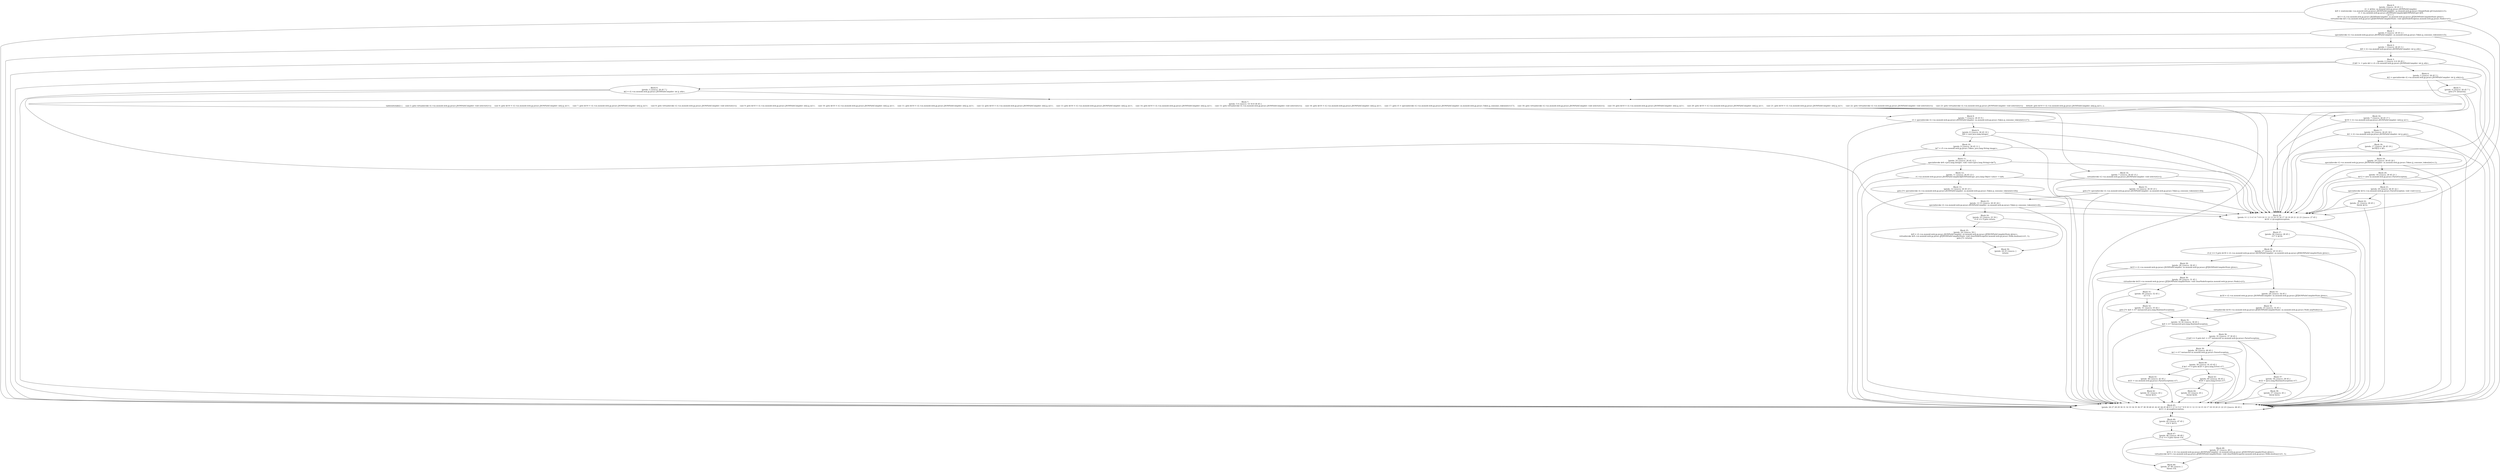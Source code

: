 digraph "unitGraph" {
    "Block 0:
[preds: ] [succs: 26 45 1 ]
r2 := @this: us.monoid.web.jp.javacc.JSONPathCompiler;
$r0 = staticinvoke <us.monoid.web.jp.javacc.JSONPathCompiler: us.monoid.web.jp.javacc.SimpleNode jjtCreate(int)>(1);
r1 = (us.monoid.web.jp.javacc.JSONPathCompiler$JSONPathExpr) $r0;
z2 = 1;
$r3 = r2.<us.monoid.web.jp.javacc.JSONPathCompiler: us.monoid.web.jp.javacc.JJTJSONPathCompilerState jjtree>;
virtualinvoke $r3.<us.monoid.web.jp.javacc.JJTJSONPathCompilerState: void openNodeScope(us.monoid.web.jp.javacc.Node)>(r1);
"
    "Block 1:
[preds: 0 ] [succs: 26 45 2 ]
specialinvoke r2.<us.monoid.web.jp.javacc.JSONPathCompiler: us.monoid.web.jp.javacc.Token jj_consume_token(int)>(5);
"
    "Block 2:
[preds: 1 ] [succs: 26 45 3 ]
$i0 = r2.<us.monoid.web.jp.javacc.JSONPathCompiler: int jj_ntk>;
"
    "Block 3:
[preds: 2 ] [succs: 4 6 26 45 ]
if $i0 != -1 goto $i2 = r2.<us.monoid.web.jp.javacc.JSONPathCompiler: int jj_ntk>;
"
    "Block 4:
[preds: 3 ] [succs: 26 45 5 ]
$i2 = specialinvoke r2.<us.monoid.web.jp.javacc.JSONPathCompiler: int jj_ntk()>();
"
    "Block 5:
[preds: 4 ] [succs: 26 45 7 ]
goto [?= (branch)];
"
    "Block 6:
[preds: 3 ] [succs: 26 45 7 ]
$i2 = r2.<us.monoid.web.jp.javacc.JSONPathCompiler: int jj_ntk>;
"
    "Block 7:
[preds: 5 6 ] [succs: 14 16 8 26 45 ]
tableswitch($i2) {     case 5: goto virtualinvoke r2.<us.monoid.web.jp.javacc.JSONPathCompiler: void selector()>();     case 6: goto $r10 = r2.<us.monoid.web.jp.javacc.JSONPathCompiler: int[] jj_la1>;     case 7: goto $r10 = r2.<us.monoid.web.jp.javacc.JSONPathCompiler: int[] jj_la1>;     case 8: goto virtualinvoke r2.<us.monoid.web.jp.javacc.JSONPathCompiler: void selector()>();     case 9: goto $r10 = r2.<us.monoid.web.jp.javacc.JSONPathCompiler: int[] jj_la1>;     case 10: goto $r10 = r2.<us.monoid.web.jp.javacc.JSONPathCompiler: int[] jj_la1>;     case 11: goto $r10 = r2.<us.monoid.web.jp.javacc.JSONPathCompiler: int[] jj_la1>;     case 12: goto $r10 = r2.<us.monoid.web.jp.javacc.JSONPathCompiler: int[] jj_la1>;     case 13: goto $r10 = r2.<us.monoid.web.jp.javacc.JSONPathCompiler: int[] jj_la1>;     case 14: goto $r10 = r2.<us.monoid.web.jp.javacc.JSONPathCompiler: int[] jj_la1>;     case 15: goto virtualinvoke r2.<us.monoid.web.jp.javacc.JSONPathCompiler: void selector()>();     case 16: goto $r10 = r2.<us.monoid.web.jp.javacc.JSONPathCompiler: int[] jj_la1>;     case 17: goto r5 = specialinvoke r2.<us.monoid.web.jp.javacc.JSONPathCompiler: us.monoid.web.jp.javacc.Token jj_consume_token(int)>(17);     case 18: goto virtualinvoke r2.<us.monoid.web.jp.javacc.JSONPathCompiler: void selector()>();     case 19: goto $r10 = r2.<us.monoid.web.jp.javacc.JSONPathCompiler: int[] jj_la1>;     case 20: goto $r10 = r2.<us.monoid.web.jp.javacc.JSONPathCompiler: int[] jj_la1>;     case 21: goto $r10 = r2.<us.monoid.web.jp.javacc.JSONPathCompiler: int[] jj_la1>;     case 22: goto virtualinvoke r2.<us.monoid.web.jp.javacc.JSONPathCompiler: void selector()>();     case 23: goto virtualinvoke r2.<us.monoid.web.jp.javacc.JSONPathCompiler: void selector()>();     default: goto $r10 = r2.<us.monoid.web.jp.javacc.JSONPathCompiler: int[] jj_la1>; };
"
    "Block 8:
[preds: 7 ] [succs: 26 45 9 ]
r5 = specialinvoke r2.<us.monoid.web.jp.javacc.JSONPathCompiler: us.monoid.web.jp.javacc.Token jj_consume_token(int)>(17);
"
    "Block 9:
[preds: 8 ] [succs: 26 45 10 ]
$r6 = new java.lang.Integer;
"
    "Block 10:
[preds: 9 ] [succs: 26 45 11 ]
$r7 = r5.<us.monoid.web.jp.javacc.Token: java.lang.String image>;
"
    "Block 11:
[preds: 10 ] [succs: 26 45 12 ]
specialinvoke $r6.<java.lang.Integer: void <init>(java.lang.String)>($r7);
"
    "Block 12:
[preds: 11 ] [succs: 26 45 13 ]
r1.<us.monoid.web.jp.javacc.JSONPathCompiler$JSONPathExpr: java.lang.Object value> = $r6;
"
    "Block 13:
[preds: 12 ] [succs: 26 45 23 ]
goto [?= specialinvoke r2.<us.monoid.web.jp.javacc.JSONPathCompiler: us.monoid.web.jp.javacc.Token jj_consume_token(int)>(6)];
"
    "Block 14:
[preds: 7 ] [succs: 26 45 15 ]
virtualinvoke r2.<us.monoid.web.jp.javacc.JSONPathCompiler: void selector()>();
"
    "Block 15:
[preds: 14 ] [succs: 26 45 23 ]
goto [?= specialinvoke r2.<us.monoid.web.jp.javacc.JSONPathCompiler: us.monoid.web.jp.javacc.Token jj_consume_token(int)>(6)];
"
    "Block 16:
[preds: 7 ] [succs: 26 45 17 ]
$r10 = r2.<us.monoid.web.jp.javacc.JSONPathCompiler: int[] jj_la1>;
"
    "Block 17:
[preds: 16 ] [succs: 26 45 18 ]
$i1 = r2.<us.monoid.web.jp.javacc.JSONPathCompiler: int jj_gen>;
"
    "Block 18:
[preds: 17 ] [succs: 26 45 19 ]
$r10[3] = $i1;
"
    "Block 19:
[preds: 18 ] [succs: 26 45 20 ]
specialinvoke r2.<us.monoid.web.jp.javacc.JSONPathCompiler: us.monoid.web.jp.javacc.Token jj_consume_token(int)>(-1);
"
    "Block 20:
[preds: 19 ] [succs: 26 45 21 ]
$r12 = new us.monoid.web.jp.javacc.ParseException;
"
    "Block 21:
[preds: 20 ] [succs: 26 45 22 ]
specialinvoke $r12.<us.monoid.web.jp.javacc.ParseException: void <init>()>();
"
    "Block 22:
[preds: 21 ] [succs: 26 45 ]
throw $r12;
"
    "Block 23:
[preds: 13 15 ] [succs: 26 45 24 ]
specialinvoke r2.<us.monoid.web.jp.javacc.JSONPathCompiler: us.monoid.web.jp.javacc.Token jj_consume_token(int)>(6);
"
    "Block 24:
[preds: 23 ] [succs: 25 50 ]
if z2 == 0 goto return;
"
    "Block 25:
[preds: 24 ] [succs: 50 ]
$r9 = r2.<us.monoid.web.jp.javacc.JSONPathCompiler: us.monoid.web.jp.javacc.JJTJSONPathCompilerState jjtree>;
virtualinvoke $r9.<us.monoid.web.jp.javacc.JJTJSONPathCompilerState: void closeNodeScope(us.monoid.web.jp.javacc.Node,boolean)>(r1, 1);
goto [?= return];
"
    "Block 26:
[preds: 0 1 2 3 4 5 6 7 8 9 10 11 12 13 14 15 16 17 18 19 20 21 22 23 ] [succs: 27 45 ]
$r16 := @caughtexception;
"
    "Block 27:
[preds: 26 ] [succs: 28 45 ]
r17 = $r16;
"
    "Block 28:
[preds: 27 ] [succs: 29 33 45 ]
if z2 == 0 goto $r18 = r2.<us.monoid.web.jp.javacc.JSONPathCompiler: us.monoid.web.jp.javacc.JJTJSONPathCompilerState jjtree>;
"
    "Block 29:
[preds: 28 ] [succs: 30 45 ]
$r23 = r2.<us.monoid.web.jp.javacc.JSONPathCompiler: us.monoid.web.jp.javacc.JJTJSONPathCompilerState jjtree>;
"
    "Block 30:
[preds: 29 ] [succs: 31 45 ]
virtualinvoke $r23.<us.monoid.web.jp.javacc.JJTJSONPathCompilerState: void clearNodeScope(us.monoid.web.jp.javacc.Node)>(r1);
"
    "Block 31:
[preds: 30 ] [succs: 32 45 ]
z2 = 0;
"
    "Block 32:
[preds: 31 ] [succs: 35 45 ]
goto [?= $z0 = r17 instanceof java.lang.RuntimeException];
"
    "Block 33:
[preds: 28 ] [succs: 34 45 ]
$r18 = r2.<us.monoid.web.jp.javacc.JSONPathCompiler: us.monoid.web.jp.javacc.JJTJSONPathCompilerState jjtree>;
"
    "Block 34:
[preds: 33 ] [succs: 35 45 ]
virtualinvoke $r18.<us.monoid.web.jp.javacc.JJTJSONPathCompilerState: us.monoid.web.jp.javacc.Node popNode()>();
"
    "Block 35:
[preds: 32 34 ] [succs: 36 45 ]
$z0 = r17 instanceof java.lang.RuntimeException;
"
    "Block 36:
[preds: 35 ] [succs: 37 39 45 ]
if $z0 == 0 goto $z1 = r17 instanceof us.monoid.web.jp.javacc.ParseException;
"
    "Block 37:
[preds: 36 ] [succs: 38 45 ]
$r22 = (java.lang.RuntimeException) r17;
"
    "Block 38:
[preds: 37 ] [succs: 45 ]
throw $r22;
"
    "Block 39:
[preds: 36 ] [succs: 40 45 ]
$z1 = r17 instanceof us.monoid.web.jp.javacc.ParseException;
"
    "Block 40:
[preds: 39 ] [succs: 41 43 45 ]
if $z1 == 0 goto $r20 = (java.lang.Error) r17;
"
    "Block 41:
[preds: 40 ] [succs: 42 45 ]
$r21 = (us.monoid.web.jp.javacc.ParseException) r17;
"
    "Block 42:
[preds: 41 ] [succs: 45 ]
throw $r21;
"
    "Block 43:
[preds: 40 ] [succs: 44 45 ]
$r20 = (java.lang.Error) r17;
"
    "Block 44:
[preds: 43 ] [succs: 45 ]
throw $r20;
"
    "Block 45:
[preds: 26 27 28 29 30 31 32 33 34 35 36 37 38 39 40 41 42 43 44 45 46 0 1 2 3 4 5 6 7 8 9 10 11 12 13 14 15 16 17 18 19 20 21 22 23 ] [succs: 46 45 ]
$r13 := @caughtexception;
"
    "Block 46:
[preds: 45 ] [succs: 47 45 ]
r14 = $r13;
"
    "Block 47:
[preds: 46 ] [succs: 48 49 ]
if z2 == 0 goto throw r14;
"
    "Block 48:
[preds: 47 ] [succs: 49 ]
$r15 = r2.<us.monoid.web.jp.javacc.JSONPathCompiler: us.monoid.web.jp.javacc.JJTJSONPathCompilerState jjtree>;
virtualinvoke $r15.<us.monoid.web.jp.javacc.JJTJSONPathCompilerState: void closeNodeScope(us.monoid.web.jp.javacc.Node,boolean)>(r1, 1);
"
    "Block 49:
[preds: 47 48 ] [succs: ]
throw r14;
"
    "Block 50:
[preds: 24 25 ] [succs: ]
return;
"
    "Block 0:
[preds: ] [succs: 26 45 1 ]
r2 := @this: us.monoid.web.jp.javacc.JSONPathCompiler;
$r0 = staticinvoke <us.monoid.web.jp.javacc.JSONPathCompiler: us.monoid.web.jp.javacc.SimpleNode jjtCreate(int)>(1);
r1 = (us.monoid.web.jp.javacc.JSONPathCompiler$JSONPathExpr) $r0;
z2 = 1;
$r3 = r2.<us.monoid.web.jp.javacc.JSONPathCompiler: us.monoid.web.jp.javacc.JJTJSONPathCompilerState jjtree>;
virtualinvoke $r3.<us.monoid.web.jp.javacc.JJTJSONPathCompilerState: void openNodeScope(us.monoid.web.jp.javacc.Node)>(r1);
"->"Block 26:
[preds: 0 1 2 3 4 5 6 7 8 9 10 11 12 13 14 15 16 17 18 19 20 21 22 23 ] [succs: 27 45 ]
$r16 := @caughtexception;
";
    "Block 0:
[preds: ] [succs: 26 45 1 ]
r2 := @this: us.monoid.web.jp.javacc.JSONPathCompiler;
$r0 = staticinvoke <us.monoid.web.jp.javacc.JSONPathCompiler: us.monoid.web.jp.javacc.SimpleNode jjtCreate(int)>(1);
r1 = (us.monoid.web.jp.javacc.JSONPathCompiler$JSONPathExpr) $r0;
z2 = 1;
$r3 = r2.<us.monoid.web.jp.javacc.JSONPathCompiler: us.monoid.web.jp.javacc.JJTJSONPathCompilerState jjtree>;
virtualinvoke $r3.<us.monoid.web.jp.javacc.JJTJSONPathCompilerState: void openNodeScope(us.monoid.web.jp.javacc.Node)>(r1);
"->"Block 45:
[preds: 26 27 28 29 30 31 32 33 34 35 36 37 38 39 40 41 42 43 44 45 46 0 1 2 3 4 5 6 7 8 9 10 11 12 13 14 15 16 17 18 19 20 21 22 23 ] [succs: 46 45 ]
$r13 := @caughtexception;
";
    "Block 0:
[preds: ] [succs: 26 45 1 ]
r2 := @this: us.monoid.web.jp.javacc.JSONPathCompiler;
$r0 = staticinvoke <us.monoid.web.jp.javacc.JSONPathCompiler: us.monoid.web.jp.javacc.SimpleNode jjtCreate(int)>(1);
r1 = (us.monoid.web.jp.javacc.JSONPathCompiler$JSONPathExpr) $r0;
z2 = 1;
$r3 = r2.<us.monoid.web.jp.javacc.JSONPathCompiler: us.monoid.web.jp.javacc.JJTJSONPathCompilerState jjtree>;
virtualinvoke $r3.<us.monoid.web.jp.javacc.JJTJSONPathCompilerState: void openNodeScope(us.monoid.web.jp.javacc.Node)>(r1);
"->"Block 1:
[preds: 0 ] [succs: 26 45 2 ]
specialinvoke r2.<us.monoid.web.jp.javacc.JSONPathCompiler: us.monoid.web.jp.javacc.Token jj_consume_token(int)>(5);
";
    "Block 1:
[preds: 0 ] [succs: 26 45 2 ]
specialinvoke r2.<us.monoid.web.jp.javacc.JSONPathCompiler: us.monoid.web.jp.javacc.Token jj_consume_token(int)>(5);
"->"Block 26:
[preds: 0 1 2 3 4 5 6 7 8 9 10 11 12 13 14 15 16 17 18 19 20 21 22 23 ] [succs: 27 45 ]
$r16 := @caughtexception;
";
    "Block 1:
[preds: 0 ] [succs: 26 45 2 ]
specialinvoke r2.<us.monoid.web.jp.javacc.JSONPathCompiler: us.monoid.web.jp.javacc.Token jj_consume_token(int)>(5);
"->"Block 45:
[preds: 26 27 28 29 30 31 32 33 34 35 36 37 38 39 40 41 42 43 44 45 46 0 1 2 3 4 5 6 7 8 9 10 11 12 13 14 15 16 17 18 19 20 21 22 23 ] [succs: 46 45 ]
$r13 := @caughtexception;
";
    "Block 1:
[preds: 0 ] [succs: 26 45 2 ]
specialinvoke r2.<us.monoid.web.jp.javacc.JSONPathCompiler: us.monoid.web.jp.javacc.Token jj_consume_token(int)>(5);
"->"Block 2:
[preds: 1 ] [succs: 26 45 3 ]
$i0 = r2.<us.monoid.web.jp.javacc.JSONPathCompiler: int jj_ntk>;
";
    "Block 2:
[preds: 1 ] [succs: 26 45 3 ]
$i0 = r2.<us.monoid.web.jp.javacc.JSONPathCompiler: int jj_ntk>;
"->"Block 26:
[preds: 0 1 2 3 4 5 6 7 8 9 10 11 12 13 14 15 16 17 18 19 20 21 22 23 ] [succs: 27 45 ]
$r16 := @caughtexception;
";
    "Block 2:
[preds: 1 ] [succs: 26 45 3 ]
$i0 = r2.<us.monoid.web.jp.javacc.JSONPathCompiler: int jj_ntk>;
"->"Block 45:
[preds: 26 27 28 29 30 31 32 33 34 35 36 37 38 39 40 41 42 43 44 45 46 0 1 2 3 4 5 6 7 8 9 10 11 12 13 14 15 16 17 18 19 20 21 22 23 ] [succs: 46 45 ]
$r13 := @caughtexception;
";
    "Block 2:
[preds: 1 ] [succs: 26 45 3 ]
$i0 = r2.<us.monoid.web.jp.javacc.JSONPathCompiler: int jj_ntk>;
"->"Block 3:
[preds: 2 ] [succs: 4 6 26 45 ]
if $i0 != -1 goto $i2 = r2.<us.monoid.web.jp.javacc.JSONPathCompiler: int jj_ntk>;
";
    "Block 3:
[preds: 2 ] [succs: 4 6 26 45 ]
if $i0 != -1 goto $i2 = r2.<us.monoid.web.jp.javacc.JSONPathCompiler: int jj_ntk>;
"->"Block 4:
[preds: 3 ] [succs: 26 45 5 ]
$i2 = specialinvoke r2.<us.monoid.web.jp.javacc.JSONPathCompiler: int jj_ntk()>();
";
    "Block 3:
[preds: 2 ] [succs: 4 6 26 45 ]
if $i0 != -1 goto $i2 = r2.<us.monoid.web.jp.javacc.JSONPathCompiler: int jj_ntk>;
"->"Block 6:
[preds: 3 ] [succs: 26 45 7 ]
$i2 = r2.<us.monoid.web.jp.javacc.JSONPathCompiler: int jj_ntk>;
";
    "Block 3:
[preds: 2 ] [succs: 4 6 26 45 ]
if $i0 != -1 goto $i2 = r2.<us.monoid.web.jp.javacc.JSONPathCompiler: int jj_ntk>;
"->"Block 26:
[preds: 0 1 2 3 4 5 6 7 8 9 10 11 12 13 14 15 16 17 18 19 20 21 22 23 ] [succs: 27 45 ]
$r16 := @caughtexception;
";
    "Block 3:
[preds: 2 ] [succs: 4 6 26 45 ]
if $i0 != -1 goto $i2 = r2.<us.monoid.web.jp.javacc.JSONPathCompiler: int jj_ntk>;
"->"Block 45:
[preds: 26 27 28 29 30 31 32 33 34 35 36 37 38 39 40 41 42 43 44 45 46 0 1 2 3 4 5 6 7 8 9 10 11 12 13 14 15 16 17 18 19 20 21 22 23 ] [succs: 46 45 ]
$r13 := @caughtexception;
";
    "Block 4:
[preds: 3 ] [succs: 26 45 5 ]
$i2 = specialinvoke r2.<us.monoid.web.jp.javacc.JSONPathCompiler: int jj_ntk()>();
"->"Block 26:
[preds: 0 1 2 3 4 5 6 7 8 9 10 11 12 13 14 15 16 17 18 19 20 21 22 23 ] [succs: 27 45 ]
$r16 := @caughtexception;
";
    "Block 4:
[preds: 3 ] [succs: 26 45 5 ]
$i2 = specialinvoke r2.<us.monoid.web.jp.javacc.JSONPathCompiler: int jj_ntk()>();
"->"Block 45:
[preds: 26 27 28 29 30 31 32 33 34 35 36 37 38 39 40 41 42 43 44 45 46 0 1 2 3 4 5 6 7 8 9 10 11 12 13 14 15 16 17 18 19 20 21 22 23 ] [succs: 46 45 ]
$r13 := @caughtexception;
";
    "Block 4:
[preds: 3 ] [succs: 26 45 5 ]
$i2 = specialinvoke r2.<us.monoid.web.jp.javacc.JSONPathCompiler: int jj_ntk()>();
"->"Block 5:
[preds: 4 ] [succs: 26 45 7 ]
goto [?= (branch)];
";
    "Block 5:
[preds: 4 ] [succs: 26 45 7 ]
goto [?= (branch)];
"->"Block 26:
[preds: 0 1 2 3 4 5 6 7 8 9 10 11 12 13 14 15 16 17 18 19 20 21 22 23 ] [succs: 27 45 ]
$r16 := @caughtexception;
";
    "Block 5:
[preds: 4 ] [succs: 26 45 7 ]
goto [?= (branch)];
"->"Block 45:
[preds: 26 27 28 29 30 31 32 33 34 35 36 37 38 39 40 41 42 43 44 45 46 0 1 2 3 4 5 6 7 8 9 10 11 12 13 14 15 16 17 18 19 20 21 22 23 ] [succs: 46 45 ]
$r13 := @caughtexception;
";
    "Block 5:
[preds: 4 ] [succs: 26 45 7 ]
goto [?= (branch)];
"->"Block 7:
[preds: 5 6 ] [succs: 14 16 8 26 45 ]
tableswitch($i2) {     case 5: goto virtualinvoke r2.<us.monoid.web.jp.javacc.JSONPathCompiler: void selector()>();     case 6: goto $r10 = r2.<us.monoid.web.jp.javacc.JSONPathCompiler: int[] jj_la1>;     case 7: goto $r10 = r2.<us.monoid.web.jp.javacc.JSONPathCompiler: int[] jj_la1>;     case 8: goto virtualinvoke r2.<us.monoid.web.jp.javacc.JSONPathCompiler: void selector()>();     case 9: goto $r10 = r2.<us.monoid.web.jp.javacc.JSONPathCompiler: int[] jj_la1>;     case 10: goto $r10 = r2.<us.monoid.web.jp.javacc.JSONPathCompiler: int[] jj_la1>;     case 11: goto $r10 = r2.<us.monoid.web.jp.javacc.JSONPathCompiler: int[] jj_la1>;     case 12: goto $r10 = r2.<us.monoid.web.jp.javacc.JSONPathCompiler: int[] jj_la1>;     case 13: goto $r10 = r2.<us.monoid.web.jp.javacc.JSONPathCompiler: int[] jj_la1>;     case 14: goto $r10 = r2.<us.monoid.web.jp.javacc.JSONPathCompiler: int[] jj_la1>;     case 15: goto virtualinvoke r2.<us.monoid.web.jp.javacc.JSONPathCompiler: void selector()>();     case 16: goto $r10 = r2.<us.monoid.web.jp.javacc.JSONPathCompiler: int[] jj_la1>;     case 17: goto r5 = specialinvoke r2.<us.monoid.web.jp.javacc.JSONPathCompiler: us.monoid.web.jp.javacc.Token jj_consume_token(int)>(17);     case 18: goto virtualinvoke r2.<us.monoid.web.jp.javacc.JSONPathCompiler: void selector()>();     case 19: goto $r10 = r2.<us.monoid.web.jp.javacc.JSONPathCompiler: int[] jj_la1>;     case 20: goto $r10 = r2.<us.monoid.web.jp.javacc.JSONPathCompiler: int[] jj_la1>;     case 21: goto $r10 = r2.<us.monoid.web.jp.javacc.JSONPathCompiler: int[] jj_la1>;     case 22: goto virtualinvoke r2.<us.monoid.web.jp.javacc.JSONPathCompiler: void selector()>();     case 23: goto virtualinvoke r2.<us.monoid.web.jp.javacc.JSONPathCompiler: void selector()>();     default: goto $r10 = r2.<us.monoid.web.jp.javacc.JSONPathCompiler: int[] jj_la1>; };
";
    "Block 6:
[preds: 3 ] [succs: 26 45 7 ]
$i2 = r2.<us.monoid.web.jp.javacc.JSONPathCompiler: int jj_ntk>;
"->"Block 26:
[preds: 0 1 2 3 4 5 6 7 8 9 10 11 12 13 14 15 16 17 18 19 20 21 22 23 ] [succs: 27 45 ]
$r16 := @caughtexception;
";
    "Block 6:
[preds: 3 ] [succs: 26 45 7 ]
$i2 = r2.<us.monoid.web.jp.javacc.JSONPathCompiler: int jj_ntk>;
"->"Block 45:
[preds: 26 27 28 29 30 31 32 33 34 35 36 37 38 39 40 41 42 43 44 45 46 0 1 2 3 4 5 6 7 8 9 10 11 12 13 14 15 16 17 18 19 20 21 22 23 ] [succs: 46 45 ]
$r13 := @caughtexception;
";
    "Block 6:
[preds: 3 ] [succs: 26 45 7 ]
$i2 = r2.<us.monoid.web.jp.javacc.JSONPathCompiler: int jj_ntk>;
"->"Block 7:
[preds: 5 6 ] [succs: 14 16 8 26 45 ]
tableswitch($i2) {     case 5: goto virtualinvoke r2.<us.monoid.web.jp.javacc.JSONPathCompiler: void selector()>();     case 6: goto $r10 = r2.<us.monoid.web.jp.javacc.JSONPathCompiler: int[] jj_la1>;     case 7: goto $r10 = r2.<us.monoid.web.jp.javacc.JSONPathCompiler: int[] jj_la1>;     case 8: goto virtualinvoke r2.<us.monoid.web.jp.javacc.JSONPathCompiler: void selector()>();     case 9: goto $r10 = r2.<us.monoid.web.jp.javacc.JSONPathCompiler: int[] jj_la1>;     case 10: goto $r10 = r2.<us.monoid.web.jp.javacc.JSONPathCompiler: int[] jj_la1>;     case 11: goto $r10 = r2.<us.monoid.web.jp.javacc.JSONPathCompiler: int[] jj_la1>;     case 12: goto $r10 = r2.<us.monoid.web.jp.javacc.JSONPathCompiler: int[] jj_la1>;     case 13: goto $r10 = r2.<us.monoid.web.jp.javacc.JSONPathCompiler: int[] jj_la1>;     case 14: goto $r10 = r2.<us.monoid.web.jp.javacc.JSONPathCompiler: int[] jj_la1>;     case 15: goto virtualinvoke r2.<us.monoid.web.jp.javacc.JSONPathCompiler: void selector()>();     case 16: goto $r10 = r2.<us.monoid.web.jp.javacc.JSONPathCompiler: int[] jj_la1>;     case 17: goto r5 = specialinvoke r2.<us.monoid.web.jp.javacc.JSONPathCompiler: us.monoid.web.jp.javacc.Token jj_consume_token(int)>(17);     case 18: goto virtualinvoke r2.<us.monoid.web.jp.javacc.JSONPathCompiler: void selector()>();     case 19: goto $r10 = r2.<us.monoid.web.jp.javacc.JSONPathCompiler: int[] jj_la1>;     case 20: goto $r10 = r2.<us.monoid.web.jp.javacc.JSONPathCompiler: int[] jj_la1>;     case 21: goto $r10 = r2.<us.monoid.web.jp.javacc.JSONPathCompiler: int[] jj_la1>;     case 22: goto virtualinvoke r2.<us.monoid.web.jp.javacc.JSONPathCompiler: void selector()>();     case 23: goto virtualinvoke r2.<us.monoid.web.jp.javacc.JSONPathCompiler: void selector()>();     default: goto $r10 = r2.<us.monoid.web.jp.javacc.JSONPathCompiler: int[] jj_la1>; };
";
    "Block 7:
[preds: 5 6 ] [succs: 14 16 8 26 45 ]
tableswitch($i2) {     case 5: goto virtualinvoke r2.<us.monoid.web.jp.javacc.JSONPathCompiler: void selector()>();     case 6: goto $r10 = r2.<us.monoid.web.jp.javacc.JSONPathCompiler: int[] jj_la1>;     case 7: goto $r10 = r2.<us.monoid.web.jp.javacc.JSONPathCompiler: int[] jj_la1>;     case 8: goto virtualinvoke r2.<us.monoid.web.jp.javacc.JSONPathCompiler: void selector()>();     case 9: goto $r10 = r2.<us.monoid.web.jp.javacc.JSONPathCompiler: int[] jj_la1>;     case 10: goto $r10 = r2.<us.monoid.web.jp.javacc.JSONPathCompiler: int[] jj_la1>;     case 11: goto $r10 = r2.<us.monoid.web.jp.javacc.JSONPathCompiler: int[] jj_la1>;     case 12: goto $r10 = r2.<us.monoid.web.jp.javacc.JSONPathCompiler: int[] jj_la1>;     case 13: goto $r10 = r2.<us.monoid.web.jp.javacc.JSONPathCompiler: int[] jj_la1>;     case 14: goto $r10 = r2.<us.monoid.web.jp.javacc.JSONPathCompiler: int[] jj_la1>;     case 15: goto virtualinvoke r2.<us.monoid.web.jp.javacc.JSONPathCompiler: void selector()>();     case 16: goto $r10 = r2.<us.monoid.web.jp.javacc.JSONPathCompiler: int[] jj_la1>;     case 17: goto r5 = specialinvoke r2.<us.monoid.web.jp.javacc.JSONPathCompiler: us.monoid.web.jp.javacc.Token jj_consume_token(int)>(17);     case 18: goto virtualinvoke r2.<us.monoid.web.jp.javacc.JSONPathCompiler: void selector()>();     case 19: goto $r10 = r2.<us.monoid.web.jp.javacc.JSONPathCompiler: int[] jj_la1>;     case 20: goto $r10 = r2.<us.monoid.web.jp.javacc.JSONPathCompiler: int[] jj_la1>;     case 21: goto $r10 = r2.<us.monoid.web.jp.javacc.JSONPathCompiler: int[] jj_la1>;     case 22: goto virtualinvoke r2.<us.monoid.web.jp.javacc.JSONPathCompiler: void selector()>();     case 23: goto virtualinvoke r2.<us.monoid.web.jp.javacc.JSONPathCompiler: void selector()>();     default: goto $r10 = r2.<us.monoid.web.jp.javacc.JSONPathCompiler: int[] jj_la1>; };
"->"Block 14:
[preds: 7 ] [succs: 26 45 15 ]
virtualinvoke r2.<us.monoid.web.jp.javacc.JSONPathCompiler: void selector()>();
";
    "Block 7:
[preds: 5 6 ] [succs: 14 16 8 26 45 ]
tableswitch($i2) {     case 5: goto virtualinvoke r2.<us.monoid.web.jp.javacc.JSONPathCompiler: void selector()>();     case 6: goto $r10 = r2.<us.monoid.web.jp.javacc.JSONPathCompiler: int[] jj_la1>;     case 7: goto $r10 = r2.<us.monoid.web.jp.javacc.JSONPathCompiler: int[] jj_la1>;     case 8: goto virtualinvoke r2.<us.monoid.web.jp.javacc.JSONPathCompiler: void selector()>();     case 9: goto $r10 = r2.<us.monoid.web.jp.javacc.JSONPathCompiler: int[] jj_la1>;     case 10: goto $r10 = r2.<us.monoid.web.jp.javacc.JSONPathCompiler: int[] jj_la1>;     case 11: goto $r10 = r2.<us.monoid.web.jp.javacc.JSONPathCompiler: int[] jj_la1>;     case 12: goto $r10 = r2.<us.monoid.web.jp.javacc.JSONPathCompiler: int[] jj_la1>;     case 13: goto $r10 = r2.<us.monoid.web.jp.javacc.JSONPathCompiler: int[] jj_la1>;     case 14: goto $r10 = r2.<us.monoid.web.jp.javacc.JSONPathCompiler: int[] jj_la1>;     case 15: goto virtualinvoke r2.<us.monoid.web.jp.javacc.JSONPathCompiler: void selector()>();     case 16: goto $r10 = r2.<us.monoid.web.jp.javacc.JSONPathCompiler: int[] jj_la1>;     case 17: goto r5 = specialinvoke r2.<us.monoid.web.jp.javacc.JSONPathCompiler: us.monoid.web.jp.javacc.Token jj_consume_token(int)>(17);     case 18: goto virtualinvoke r2.<us.monoid.web.jp.javacc.JSONPathCompiler: void selector()>();     case 19: goto $r10 = r2.<us.monoid.web.jp.javacc.JSONPathCompiler: int[] jj_la1>;     case 20: goto $r10 = r2.<us.monoid.web.jp.javacc.JSONPathCompiler: int[] jj_la1>;     case 21: goto $r10 = r2.<us.monoid.web.jp.javacc.JSONPathCompiler: int[] jj_la1>;     case 22: goto virtualinvoke r2.<us.monoid.web.jp.javacc.JSONPathCompiler: void selector()>();     case 23: goto virtualinvoke r2.<us.monoid.web.jp.javacc.JSONPathCompiler: void selector()>();     default: goto $r10 = r2.<us.monoid.web.jp.javacc.JSONPathCompiler: int[] jj_la1>; };
"->"Block 16:
[preds: 7 ] [succs: 26 45 17 ]
$r10 = r2.<us.monoid.web.jp.javacc.JSONPathCompiler: int[] jj_la1>;
";
    "Block 7:
[preds: 5 6 ] [succs: 14 16 8 26 45 ]
tableswitch($i2) {     case 5: goto virtualinvoke r2.<us.monoid.web.jp.javacc.JSONPathCompiler: void selector()>();     case 6: goto $r10 = r2.<us.monoid.web.jp.javacc.JSONPathCompiler: int[] jj_la1>;     case 7: goto $r10 = r2.<us.monoid.web.jp.javacc.JSONPathCompiler: int[] jj_la1>;     case 8: goto virtualinvoke r2.<us.monoid.web.jp.javacc.JSONPathCompiler: void selector()>();     case 9: goto $r10 = r2.<us.monoid.web.jp.javacc.JSONPathCompiler: int[] jj_la1>;     case 10: goto $r10 = r2.<us.monoid.web.jp.javacc.JSONPathCompiler: int[] jj_la1>;     case 11: goto $r10 = r2.<us.monoid.web.jp.javacc.JSONPathCompiler: int[] jj_la1>;     case 12: goto $r10 = r2.<us.monoid.web.jp.javacc.JSONPathCompiler: int[] jj_la1>;     case 13: goto $r10 = r2.<us.monoid.web.jp.javacc.JSONPathCompiler: int[] jj_la1>;     case 14: goto $r10 = r2.<us.monoid.web.jp.javacc.JSONPathCompiler: int[] jj_la1>;     case 15: goto virtualinvoke r2.<us.monoid.web.jp.javacc.JSONPathCompiler: void selector()>();     case 16: goto $r10 = r2.<us.monoid.web.jp.javacc.JSONPathCompiler: int[] jj_la1>;     case 17: goto r5 = specialinvoke r2.<us.monoid.web.jp.javacc.JSONPathCompiler: us.monoid.web.jp.javacc.Token jj_consume_token(int)>(17);     case 18: goto virtualinvoke r2.<us.monoid.web.jp.javacc.JSONPathCompiler: void selector()>();     case 19: goto $r10 = r2.<us.monoid.web.jp.javacc.JSONPathCompiler: int[] jj_la1>;     case 20: goto $r10 = r2.<us.monoid.web.jp.javacc.JSONPathCompiler: int[] jj_la1>;     case 21: goto $r10 = r2.<us.monoid.web.jp.javacc.JSONPathCompiler: int[] jj_la1>;     case 22: goto virtualinvoke r2.<us.monoid.web.jp.javacc.JSONPathCompiler: void selector()>();     case 23: goto virtualinvoke r2.<us.monoid.web.jp.javacc.JSONPathCompiler: void selector()>();     default: goto $r10 = r2.<us.monoid.web.jp.javacc.JSONPathCompiler: int[] jj_la1>; };
"->"Block 8:
[preds: 7 ] [succs: 26 45 9 ]
r5 = specialinvoke r2.<us.monoid.web.jp.javacc.JSONPathCompiler: us.monoid.web.jp.javacc.Token jj_consume_token(int)>(17);
";
    "Block 7:
[preds: 5 6 ] [succs: 14 16 8 26 45 ]
tableswitch($i2) {     case 5: goto virtualinvoke r2.<us.monoid.web.jp.javacc.JSONPathCompiler: void selector()>();     case 6: goto $r10 = r2.<us.monoid.web.jp.javacc.JSONPathCompiler: int[] jj_la1>;     case 7: goto $r10 = r2.<us.monoid.web.jp.javacc.JSONPathCompiler: int[] jj_la1>;     case 8: goto virtualinvoke r2.<us.monoid.web.jp.javacc.JSONPathCompiler: void selector()>();     case 9: goto $r10 = r2.<us.monoid.web.jp.javacc.JSONPathCompiler: int[] jj_la1>;     case 10: goto $r10 = r2.<us.monoid.web.jp.javacc.JSONPathCompiler: int[] jj_la1>;     case 11: goto $r10 = r2.<us.monoid.web.jp.javacc.JSONPathCompiler: int[] jj_la1>;     case 12: goto $r10 = r2.<us.monoid.web.jp.javacc.JSONPathCompiler: int[] jj_la1>;     case 13: goto $r10 = r2.<us.monoid.web.jp.javacc.JSONPathCompiler: int[] jj_la1>;     case 14: goto $r10 = r2.<us.monoid.web.jp.javacc.JSONPathCompiler: int[] jj_la1>;     case 15: goto virtualinvoke r2.<us.monoid.web.jp.javacc.JSONPathCompiler: void selector()>();     case 16: goto $r10 = r2.<us.monoid.web.jp.javacc.JSONPathCompiler: int[] jj_la1>;     case 17: goto r5 = specialinvoke r2.<us.monoid.web.jp.javacc.JSONPathCompiler: us.monoid.web.jp.javacc.Token jj_consume_token(int)>(17);     case 18: goto virtualinvoke r2.<us.monoid.web.jp.javacc.JSONPathCompiler: void selector()>();     case 19: goto $r10 = r2.<us.monoid.web.jp.javacc.JSONPathCompiler: int[] jj_la1>;     case 20: goto $r10 = r2.<us.monoid.web.jp.javacc.JSONPathCompiler: int[] jj_la1>;     case 21: goto $r10 = r2.<us.monoid.web.jp.javacc.JSONPathCompiler: int[] jj_la1>;     case 22: goto virtualinvoke r2.<us.monoid.web.jp.javacc.JSONPathCompiler: void selector()>();     case 23: goto virtualinvoke r2.<us.monoid.web.jp.javacc.JSONPathCompiler: void selector()>();     default: goto $r10 = r2.<us.monoid.web.jp.javacc.JSONPathCompiler: int[] jj_la1>; };
"->"Block 26:
[preds: 0 1 2 3 4 5 6 7 8 9 10 11 12 13 14 15 16 17 18 19 20 21 22 23 ] [succs: 27 45 ]
$r16 := @caughtexception;
";
    "Block 7:
[preds: 5 6 ] [succs: 14 16 8 26 45 ]
tableswitch($i2) {     case 5: goto virtualinvoke r2.<us.monoid.web.jp.javacc.JSONPathCompiler: void selector()>();     case 6: goto $r10 = r2.<us.monoid.web.jp.javacc.JSONPathCompiler: int[] jj_la1>;     case 7: goto $r10 = r2.<us.monoid.web.jp.javacc.JSONPathCompiler: int[] jj_la1>;     case 8: goto virtualinvoke r2.<us.monoid.web.jp.javacc.JSONPathCompiler: void selector()>();     case 9: goto $r10 = r2.<us.monoid.web.jp.javacc.JSONPathCompiler: int[] jj_la1>;     case 10: goto $r10 = r2.<us.monoid.web.jp.javacc.JSONPathCompiler: int[] jj_la1>;     case 11: goto $r10 = r2.<us.monoid.web.jp.javacc.JSONPathCompiler: int[] jj_la1>;     case 12: goto $r10 = r2.<us.monoid.web.jp.javacc.JSONPathCompiler: int[] jj_la1>;     case 13: goto $r10 = r2.<us.monoid.web.jp.javacc.JSONPathCompiler: int[] jj_la1>;     case 14: goto $r10 = r2.<us.monoid.web.jp.javacc.JSONPathCompiler: int[] jj_la1>;     case 15: goto virtualinvoke r2.<us.monoid.web.jp.javacc.JSONPathCompiler: void selector()>();     case 16: goto $r10 = r2.<us.monoid.web.jp.javacc.JSONPathCompiler: int[] jj_la1>;     case 17: goto r5 = specialinvoke r2.<us.monoid.web.jp.javacc.JSONPathCompiler: us.monoid.web.jp.javacc.Token jj_consume_token(int)>(17);     case 18: goto virtualinvoke r2.<us.monoid.web.jp.javacc.JSONPathCompiler: void selector()>();     case 19: goto $r10 = r2.<us.monoid.web.jp.javacc.JSONPathCompiler: int[] jj_la1>;     case 20: goto $r10 = r2.<us.monoid.web.jp.javacc.JSONPathCompiler: int[] jj_la1>;     case 21: goto $r10 = r2.<us.monoid.web.jp.javacc.JSONPathCompiler: int[] jj_la1>;     case 22: goto virtualinvoke r2.<us.monoid.web.jp.javacc.JSONPathCompiler: void selector()>();     case 23: goto virtualinvoke r2.<us.monoid.web.jp.javacc.JSONPathCompiler: void selector()>();     default: goto $r10 = r2.<us.monoid.web.jp.javacc.JSONPathCompiler: int[] jj_la1>; };
"->"Block 45:
[preds: 26 27 28 29 30 31 32 33 34 35 36 37 38 39 40 41 42 43 44 45 46 0 1 2 3 4 5 6 7 8 9 10 11 12 13 14 15 16 17 18 19 20 21 22 23 ] [succs: 46 45 ]
$r13 := @caughtexception;
";
    "Block 8:
[preds: 7 ] [succs: 26 45 9 ]
r5 = specialinvoke r2.<us.monoid.web.jp.javacc.JSONPathCompiler: us.monoid.web.jp.javacc.Token jj_consume_token(int)>(17);
"->"Block 26:
[preds: 0 1 2 3 4 5 6 7 8 9 10 11 12 13 14 15 16 17 18 19 20 21 22 23 ] [succs: 27 45 ]
$r16 := @caughtexception;
";
    "Block 8:
[preds: 7 ] [succs: 26 45 9 ]
r5 = specialinvoke r2.<us.monoid.web.jp.javacc.JSONPathCompiler: us.monoid.web.jp.javacc.Token jj_consume_token(int)>(17);
"->"Block 45:
[preds: 26 27 28 29 30 31 32 33 34 35 36 37 38 39 40 41 42 43 44 45 46 0 1 2 3 4 5 6 7 8 9 10 11 12 13 14 15 16 17 18 19 20 21 22 23 ] [succs: 46 45 ]
$r13 := @caughtexception;
";
    "Block 8:
[preds: 7 ] [succs: 26 45 9 ]
r5 = specialinvoke r2.<us.monoid.web.jp.javacc.JSONPathCompiler: us.monoid.web.jp.javacc.Token jj_consume_token(int)>(17);
"->"Block 9:
[preds: 8 ] [succs: 26 45 10 ]
$r6 = new java.lang.Integer;
";
    "Block 9:
[preds: 8 ] [succs: 26 45 10 ]
$r6 = new java.lang.Integer;
"->"Block 26:
[preds: 0 1 2 3 4 5 6 7 8 9 10 11 12 13 14 15 16 17 18 19 20 21 22 23 ] [succs: 27 45 ]
$r16 := @caughtexception;
";
    "Block 9:
[preds: 8 ] [succs: 26 45 10 ]
$r6 = new java.lang.Integer;
"->"Block 45:
[preds: 26 27 28 29 30 31 32 33 34 35 36 37 38 39 40 41 42 43 44 45 46 0 1 2 3 4 5 6 7 8 9 10 11 12 13 14 15 16 17 18 19 20 21 22 23 ] [succs: 46 45 ]
$r13 := @caughtexception;
";
    "Block 9:
[preds: 8 ] [succs: 26 45 10 ]
$r6 = new java.lang.Integer;
"->"Block 10:
[preds: 9 ] [succs: 26 45 11 ]
$r7 = r5.<us.monoid.web.jp.javacc.Token: java.lang.String image>;
";
    "Block 10:
[preds: 9 ] [succs: 26 45 11 ]
$r7 = r5.<us.monoid.web.jp.javacc.Token: java.lang.String image>;
"->"Block 26:
[preds: 0 1 2 3 4 5 6 7 8 9 10 11 12 13 14 15 16 17 18 19 20 21 22 23 ] [succs: 27 45 ]
$r16 := @caughtexception;
";
    "Block 10:
[preds: 9 ] [succs: 26 45 11 ]
$r7 = r5.<us.monoid.web.jp.javacc.Token: java.lang.String image>;
"->"Block 45:
[preds: 26 27 28 29 30 31 32 33 34 35 36 37 38 39 40 41 42 43 44 45 46 0 1 2 3 4 5 6 7 8 9 10 11 12 13 14 15 16 17 18 19 20 21 22 23 ] [succs: 46 45 ]
$r13 := @caughtexception;
";
    "Block 10:
[preds: 9 ] [succs: 26 45 11 ]
$r7 = r5.<us.monoid.web.jp.javacc.Token: java.lang.String image>;
"->"Block 11:
[preds: 10 ] [succs: 26 45 12 ]
specialinvoke $r6.<java.lang.Integer: void <init>(java.lang.String)>($r7);
";
    "Block 11:
[preds: 10 ] [succs: 26 45 12 ]
specialinvoke $r6.<java.lang.Integer: void <init>(java.lang.String)>($r7);
"->"Block 26:
[preds: 0 1 2 3 4 5 6 7 8 9 10 11 12 13 14 15 16 17 18 19 20 21 22 23 ] [succs: 27 45 ]
$r16 := @caughtexception;
";
    "Block 11:
[preds: 10 ] [succs: 26 45 12 ]
specialinvoke $r6.<java.lang.Integer: void <init>(java.lang.String)>($r7);
"->"Block 45:
[preds: 26 27 28 29 30 31 32 33 34 35 36 37 38 39 40 41 42 43 44 45 46 0 1 2 3 4 5 6 7 8 9 10 11 12 13 14 15 16 17 18 19 20 21 22 23 ] [succs: 46 45 ]
$r13 := @caughtexception;
";
    "Block 11:
[preds: 10 ] [succs: 26 45 12 ]
specialinvoke $r6.<java.lang.Integer: void <init>(java.lang.String)>($r7);
"->"Block 12:
[preds: 11 ] [succs: 26 45 13 ]
r1.<us.monoid.web.jp.javacc.JSONPathCompiler$JSONPathExpr: java.lang.Object value> = $r6;
";
    "Block 12:
[preds: 11 ] [succs: 26 45 13 ]
r1.<us.monoid.web.jp.javacc.JSONPathCompiler$JSONPathExpr: java.lang.Object value> = $r6;
"->"Block 26:
[preds: 0 1 2 3 4 5 6 7 8 9 10 11 12 13 14 15 16 17 18 19 20 21 22 23 ] [succs: 27 45 ]
$r16 := @caughtexception;
";
    "Block 12:
[preds: 11 ] [succs: 26 45 13 ]
r1.<us.monoid.web.jp.javacc.JSONPathCompiler$JSONPathExpr: java.lang.Object value> = $r6;
"->"Block 45:
[preds: 26 27 28 29 30 31 32 33 34 35 36 37 38 39 40 41 42 43 44 45 46 0 1 2 3 4 5 6 7 8 9 10 11 12 13 14 15 16 17 18 19 20 21 22 23 ] [succs: 46 45 ]
$r13 := @caughtexception;
";
    "Block 12:
[preds: 11 ] [succs: 26 45 13 ]
r1.<us.monoid.web.jp.javacc.JSONPathCompiler$JSONPathExpr: java.lang.Object value> = $r6;
"->"Block 13:
[preds: 12 ] [succs: 26 45 23 ]
goto [?= specialinvoke r2.<us.monoid.web.jp.javacc.JSONPathCompiler: us.monoid.web.jp.javacc.Token jj_consume_token(int)>(6)];
";
    "Block 13:
[preds: 12 ] [succs: 26 45 23 ]
goto [?= specialinvoke r2.<us.monoid.web.jp.javacc.JSONPathCompiler: us.monoid.web.jp.javacc.Token jj_consume_token(int)>(6)];
"->"Block 26:
[preds: 0 1 2 3 4 5 6 7 8 9 10 11 12 13 14 15 16 17 18 19 20 21 22 23 ] [succs: 27 45 ]
$r16 := @caughtexception;
";
    "Block 13:
[preds: 12 ] [succs: 26 45 23 ]
goto [?= specialinvoke r2.<us.monoid.web.jp.javacc.JSONPathCompiler: us.monoid.web.jp.javacc.Token jj_consume_token(int)>(6)];
"->"Block 45:
[preds: 26 27 28 29 30 31 32 33 34 35 36 37 38 39 40 41 42 43 44 45 46 0 1 2 3 4 5 6 7 8 9 10 11 12 13 14 15 16 17 18 19 20 21 22 23 ] [succs: 46 45 ]
$r13 := @caughtexception;
";
    "Block 13:
[preds: 12 ] [succs: 26 45 23 ]
goto [?= specialinvoke r2.<us.monoid.web.jp.javacc.JSONPathCompiler: us.monoid.web.jp.javacc.Token jj_consume_token(int)>(6)];
"->"Block 23:
[preds: 13 15 ] [succs: 26 45 24 ]
specialinvoke r2.<us.monoid.web.jp.javacc.JSONPathCompiler: us.monoid.web.jp.javacc.Token jj_consume_token(int)>(6);
";
    "Block 14:
[preds: 7 ] [succs: 26 45 15 ]
virtualinvoke r2.<us.monoid.web.jp.javacc.JSONPathCompiler: void selector()>();
"->"Block 26:
[preds: 0 1 2 3 4 5 6 7 8 9 10 11 12 13 14 15 16 17 18 19 20 21 22 23 ] [succs: 27 45 ]
$r16 := @caughtexception;
";
    "Block 14:
[preds: 7 ] [succs: 26 45 15 ]
virtualinvoke r2.<us.monoid.web.jp.javacc.JSONPathCompiler: void selector()>();
"->"Block 45:
[preds: 26 27 28 29 30 31 32 33 34 35 36 37 38 39 40 41 42 43 44 45 46 0 1 2 3 4 5 6 7 8 9 10 11 12 13 14 15 16 17 18 19 20 21 22 23 ] [succs: 46 45 ]
$r13 := @caughtexception;
";
    "Block 14:
[preds: 7 ] [succs: 26 45 15 ]
virtualinvoke r2.<us.monoid.web.jp.javacc.JSONPathCompiler: void selector()>();
"->"Block 15:
[preds: 14 ] [succs: 26 45 23 ]
goto [?= specialinvoke r2.<us.monoid.web.jp.javacc.JSONPathCompiler: us.monoid.web.jp.javacc.Token jj_consume_token(int)>(6)];
";
    "Block 15:
[preds: 14 ] [succs: 26 45 23 ]
goto [?= specialinvoke r2.<us.monoid.web.jp.javacc.JSONPathCompiler: us.monoid.web.jp.javacc.Token jj_consume_token(int)>(6)];
"->"Block 26:
[preds: 0 1 2 3 4 5 6 7 8 9 10 11 12 13 14 15 16 17 18 19 20 21 22 23 ] [succs: 27 45 ]
$r16 := @caughtexception;
";
    "Block 15:
[preds: 14 ] [succs: 26 45 23 ]
goto [?= specialinvoke r2.<us.monoid.web.jp.javacc.JSONPathCompiler: us.monoid.web.jp.javacc.Token jj_consume_token(int)>(6)];
"->"Block 45:
[preds: 26 27 28 29 30 31 32 33 34 35 36 37 38 39 40 41 42 43 44 45 46 0 1 2 3 4 5 6 7 8 9 10 11 12 13 14 15 16 17 18 19 20 21 22 23 ] [succs: 46 45 ]
$r13 := @caughtexception;
";
    "Block 15:
[preds: 14 ] [succs: 26 45 23 ]
goto [?= specialinvoke r2.<us.monoid.web.jp.javacc.JSONPathCompiler: us.monoid.web.jp.javacc.Token jj_consume_token(int)>(6)];
"->"Block 23:
[preds: 13 15 ] [succs: 26 45 24 ]
specialinvoke r2.<us.monoid.web.jp.javacc.JSONPathCompiler: us.monoid.web.jp.javacc.Token jj_consume_token(int)>(6);
";
    "Block 16:
[preds: 7 ] [succs: 26 45 17 ]
$r10 = r2.<us.monoid.web.jp.javacc.JSONPathCompiler: int[] jj_la1>;
"->"Block 26:
[preds: 0 1 2 3 4 5 6 7 8 9 10 11 12 13 14 15 16 17 18 19 20 21 22 23 ] [succs: 27 45 ]
$r16 := @caughtexception;
";
    "Block 16:
[preds: 7 ] [succs: 26 45 17 ]
$r10 = r2.<us.monoid.web.jp.javacc.JSONPathCompiler: int[] jj_la1>;
"->"Block 45:
[preds: 26 27 28 29 30 31 32 33 34 35 36 37 38 39 40 41 42 43 44 45 46 0 1 2 3 4 5 6 7 8 9 10 11 12 13 14 15 16 17 18 19 20 21 22 23 ] [succs: 46 45 ]
$r13 := @caughtexception;
";
    "Block 16:
[preds: 7 ] [succs: 26 45 17 ]
$r10 = r2.<us.monoid.web.jp.javacc.JSONPathCompiler: int[] jj_la1>;
"->"Block 17:
[preds: 16 ] [succs: 26 45 18 ]
$i1 = r2.<us.monoid.web.jp.javacc.JSONPathCompiler: int jj_gen>;
";
    "Block 17:
[preds: 16 ] [succs: 26 45 18 ]
$i1 = r2.<us.monoid.web.jp.javacc.JSONPathCompiler: int jj_gen>;
"->"Block 26:
[preds: 0 1 2 3 4 5 6 7 8 9 10 11 12 13 14 15 16 17 18 19 20 21 22 23 ] [succs: 27 45 ]
$r16 := @caughtexception;
";
    "Block 17:
[preds: 16 ] [succs: 26 45 18 ]
$i1 = r2.<us.monoid.web.jp.javacc.JSONPathCompiler: int jj_gen>;
"->"Block 45:
[preds: 26 27 28 29 30 31 32 33 34 35 36 37 38 39 40 41 42 43 44 45 46 0 1 2 3 4 5 6 7 8 9 10 11 12 13 14 15 16 17 18 19 20 21 22 23 ] [succs: 46 45 ]
$r13 := @caughtexception;
";
    "Block 17:
[preds: 16 ] [succs: 26 45 18 ]
$i1 = r2.<us.monoid.web.jp.javacc.JSONPathCompiler: int jj_gen>;
"->"Block 18:
[preds: 17 ] [succs: 26 45 19 ]
$r10[3] = $i1;
";
    "Block 18:
[preds: 17 ] [succs: 26 45 19 ]
$r10[3] = $i1;
"->"Block 26:
[preds: 0 1 2 3 4 5 6 7 8 9 10 11 12 13 14 15 16 17 18 19 20 21 22 23 ] [succs: 27 45 ]
$r16 := @caughtexception;
";
    "Block 18:
[preds: 17 ] [succs: 26 45 19 ]
$r10[3] = $i1;
"->"Block 45:
[preds: 26 27 28 29 30 31 32 33 34 35 36 37 38 39 40 41 42 43 44 45 46 0 1 2 3 4 5 6 7 8 9 10 11 12 13 14 15 16 17 18 19 20 21 22 23 ] [succs: 46 45 ]
$r13 := @caughtexception;
";
    "Block 18:
[preds: 17 ] [succs: 26 45 19 ]
$r10[3] = $i1;
"->"Block 19:
[preds: 18 ] [succs: 26 45 20 ]
specialinvoke r2.<us.monoid.web.jp.javacc.JSONPathCompiler: us.monoid.web.jp.javacc.Token jj_consume_token(int)>(-1);
";
    "Block 19:
[preds: 18 ] [succs: 26 45 20 ]
specialinvoke r2.<us.monoid.web.jp.javacc.JSONPathCompiler: us.monoid.web.jp.javacc.Token jj_consume_token(int)>(-1);
"->"Block 26:
[preds: 0 1 2 3 4 5 6 7 8 9 10 11 12 13 14 15 16 17 18 19 20 21 22 23 ] [succs: 27 45 ]
$r16 := @caughtexception;
";
    "Block 19:
[preds: 18 ] [succs: 26 45 20 ]
specialinvoke r2.<us.monoid.web.jp.javacc.JSONPathCompiler: us.monoid.web.jp.javacc.Token jj_consume_token(int)>(-1);
"->"Block 45:
[preds: 26 27 28 29 30 31 32 33 34 35 36 37 38 39 40 41 42 43 44 45 46 0 1 2 3 4 5 6 7 8 9 10 11 12 13 14 15 16 17 18 19 20 21 22 23 ] [succs: 46 45 ]
$r13 := @caughtexception;
";
    "Block 19:
[preds: 18 ] [succs: 26 45 20 ]
specialinvoke r2.<us.monoid.web.jp.javacc.JSONPathCompiler: us.monoid.web.jp.javacc.Token jj_consume_token(int)>(-1);
"->"Block 20:
[preds: 19 ] [succs: 26 45 21 ]
$r12 = new us.monoid.web.jp.javacc.ParseException;
";
    "Block 20:
[preds: 19 ] [succs: 26 45 21 ]
$r12 = new us.monoid.web.jp.javacc.ParseException;
"->"Block 26:
[preds: 0 1 2 3 4 5 6 7 8 9 10 11 12 13 14 15 16 17 18 19 20 21 22 23 ] [succs: 27 45 ]
$r16 := @caughtexception;
";
    "Block 20:
[preds: 19 ] [succs: 26 45 21 ]
$r12 = new us.monoid.web.jp.javacc.ParseException;
"->"Block 45:
[preds: 26 27 28 29 30 31 32 33 34 35 36 37 38 39 40 41 42 43 44 45 46 0 1 2 3 4 5 6 7 8 9 10 11 12 13 14 15 16 17 18 19 20 21 22 23 ] [succs: 46 45 ]
$r13 := @caughtexception;
";
    "Block 20:
[preds: 19 ] [succs: 26 45 21 ]
$r12 = new us.monoid.web.jp.javacc.ParseException;
"->"Block 21:
[preds: 20 ] [succs: 26 45 22 ]
specialinvoke $r12.<us.monoid.web.jp.javacc.ParseException: void <init>()>();
";
    "Block 21:
[preds: 20 ] [succs: 26 45 22 ]
specialinvoke $r12.<us.monoid.web.jp.javacc.ParseException: void <init>()>();
"->"Block 26:
[preds: 0 1 2 3 4 5 6 7 8 9 10 11 12 13 14 15 16 17 18 19 20 21 22 23 ] [succs: 27 45 ]
$r16 := @caughtexception;
";
    "Block 21:
[preds: 20 ] [succs: 26 45 22 ]
specialinvoke $r12.<us.monoid.web.jp.javacc.ParseException: void <init>()>();
"->"Block 45:
[preds: 26 27 28 29 30 31 32 33 34 35 36 37 38 39 40 41 42 43 44 45 46 0 1 2 3 4 5 6 7 8 9 10 11 12 13 14 15 16 17 18 19 20 21 22 23 ] [succs: 46 45 ]
$r13 := @caughtexception;
";
    "Block 21:
[preds: 20 ] [succs: 26 45 22 ]
specialinvoke $r12.<us.monoid.web.jp.javacc.ParseException: void <init>()>();
"->"Block 22:
[preds: 21 ] [succs: 26 45 ]
throw $r12;
";
    "Block 22:
[preds: 21 ] [succs: 26 45 ]
throw $r12;
"->"Block 26:
[preds: 0 1 2 3 4 5 6 7 8 9 10 11 12 13 14 15 16 17 18 19 20 21 22 23 ] [succs: 27 45 ]
$r16 := @caughtexception;
";
    "Block 22:
[preds: 21 ] [succs: 26 45 ]
throw $r12;
"->"Block 45:
[preds: 26 27 28 29 30 31 32 33 34 35 36 37 38 39 40 41 42 43 44 45 46 0 1 2 3 4 5 6 7 8 9 10 11 12 13 14 15 16 17 18 19 20 21 22 23 ] [succs: 46 45 ]
$r13 := @caughtexception;
";
    "Block 23:
[preds: 13 15 ] [succs: 26 45 24 ]
specialinvoke r2.<us.monoid.web.jp.javacc.JSONPathCompiler: us.monoid.web.jp.javacc.Token jj_consume_token(int)>(6);
"->"Block 26:
[preds: 0 1 2 3 4 5 6 7 8 9 10 11 12 13 14 15 16 17 18 19 20 21 22 23 ] [succs: 27 45 ]
$r16 := @caughtexception;
";
    "Block 23:
[preds: 13 15 ] [succs: 26 45 24 ]
specialinvoke r2.<us.monoid.web.jp.javacc.JSONPathCompiler: us.monoid.web.jp.javacc.Token jj_consume_token(int)>(6);
"->"Block 45:
[preds: 26 27 28 29 30 31 32 33 34 35 36 37 38 39 40 41 42 43 44 45 46 0 1 2 3 4 5 6 7 8 9 10 11 12 13 14 15 16 17 18 19 20 21 22 23 ] [succs: 46 45 ]
$r13 := @caughtexception;
";
    "Block 23:
[preds: 13 15 ] [succs: 26 45 24 ]
specialinvoke r2.<us.monoid.web.jp.javacc.JSONPathCompiler: us.monoid.web.jp.javacc.Token jj_consume_token(int)>(6);
"->"Block 24:
[preds: 23 ] [succs: 25 50 ]
if z2 == 0 goto return;
";
    "Block 24:
[preds: 23 ] [succs: 25 50 ]
if z2 == 0 goto return;
"->"Block 25:
[preds: 24 ] [succs: 50 ]
$r9 = r2.<us.monoid.web.jp.javacc.JSONPathCompiler: us.monoid.web.jp.javacc.JJTJSONPathCompilerState jjtree>;
virtualinvoke $r9.<us.monoid.web.jp.javacc.JJTJSONPathCompilerState: void closeNodeScope(us.monoid.web.jp.javacc.Node,boolean)>(r1, 1);
goto [?= return];
";
    "Block 24:
[preds: 23 ] [succs: 25 50 ]
if z2 == 0 goto return;
"->"Block 50:
[preds: 24 25 ] [succs: ]
return;
";
    "Block 25:
[preds: 24 ] [succs: 50 ]
$r9 = r2.<us.monoid.web.jp.javacc.JSONPathCompiler: us.monoid.web.jp.javacc.JJTJSONPathCompilerState jjtree>;
virtualinvoke $r9.<us.monoid.web.jp.javacc.JJTJSONPathCompilerState: void closeNodeScope(us.monoid.web.jp.javacc.Node,boolean)>(r1, 1);
goto [?= return];
"->"Block 50:
[preds: 24 25 ] [succs: ]
return;
";
    "Block 26:
[preds: 0 1 2 3 4 5 6 7 8 9 10 11 12 13 14 15 16 17 18 19 20 21 22 23 ] [succs: 27 45 ]
$r16 := @caughtexception;
"->"Block 27:
[preds: 26 ] [succs: 28 45 ]
r17 = $r16;
";
    "Block 26:
[preds: 0 1 2 3 4 5 6 7 8 9 10 11 12 13 14 15 16 17 18 19 20 21 22 23 ] [succs: 27 45 ]
$r16 := @caughtexception;
"->"Block 45:
[preds: 26 27 28 29 30 31 32 33 34 35 36 37 38 39 40 41 42 43 44 45 46 0 1 2 3 4 5 6 7 8 9 10 11 12 13 14 15 16 17 18 19 20 21 22 23 ] [succs: 46 45 ]
$r13 := @caughtexception;
";
    "Block 27:
[preds: 26 ] [succs: 28 45 ]
r17 = $r16;
"->"Block 28:
[preds: 27 ] [succs: 29 33 45 ]
if z2 == 0 goto $r18 = r2.<us.monoid.web.jp.javacc.JSONPathCompiler: us.monoid.web.jp.javacc.JJTJSONPathCompilerState jjtree>;
";
    "Block 27:
[preds: 26 ] [succs: 28 45 ]
r17 = $r16;
"->"Block 45:
[preds: 26 27 28 29 30 31 32 33 34 35 36 37 38 39 40 41 42 43 44 45 46 0 1 2 3 4 5 6 7 8 9 10 11 12 13 14 15 16 17 18 19 20 21 22 23 ] [succs: 46 45 ]
$r13 := @caughtexception;
";
    "Block 28:
[preds: 27 ] [succs: 29 33 45 ]
if z2 == 0 goto $r18 = r2.<us.monoid.web.jp.javacc.JSONPathCompiler: us.monoid.web.jp.javacc.JJTJSONPathCompilerState jjtree>;
"->"Block 29:
[preds: 28 ] [succs: 30 45 ]
$r23 = r2.<us.monoid.web.jp.javacc.JSONPathCompiler: us.monoid.web.jp.javacc.JJTJSONPathCompilerState jjtree>;
";
    "Block 28:
[preds: 27 ] [succs: 29 33 45 ]
if z2 == 0 goto $r18 = r2.<us.monoid.web.jp.javacc.JSONPathCompiler: us.monoid.web.jp.javacc.JJTJSONPathCompilerState jjtree>;
"->"Block 33:
[preds: 28 ] [succs: 34 45 ]
$r18 = r2.<us.monoid.web.jp.javacc.JSONPathCompiler: us.monoid.web.jp.javacc.JJTJSONPathCompilerState jjtree>;
";
    "Block 28:
[preds: 27 ] [succs: 29 33 45 ]
if z2 == 0 goto $r18 = r2.<us.monoid.web.jp.javacc.JSONPathCompiler: us.monoid.web.jp.javacc.JJTJSONPathCompilerState jjtree>;
"->"Block 45:
[preds: 26 27 28 29 30 31 32 33 34 35 36 37 38 39 40 41 42 43 44 45 46 0 1 2 3 4 5 6 7 8 9 10 11 12 13 14 15 16 17 18 19 20 21 22 23 ] [succs: 46 45 ]
$r13 := @caughtexception;
";
    "Block 29:
[preds: 28 ] [succs: 30 45 ]
$r23 = r2.<us.monoid.web.jp.javacc.JSONPathCompiler: us.monoid.web.jp.javacc.JJTJSONPathCompilerState jjtree>;
"->"Block 30:
[preds: 29 ] [succs: 31 45 ]
virtualinvoke $r23.<us.monoid.web.jp.javacc.JJTJSONPathCompilerState: void clearNodeScope(us.monoid.web.jp.javacc.Node)>(r1);
";
    "Block 29:
[preds: 28 ] [succs: 30 45 ]
$r23 = r2.<us.monoid.web.jp.javacc.JSONPathCompiler: us.monoid.web.jp.javacc.JJTJSONPathCompilerState jjtree>;
"->"Block 45:
[preds: 26 27 28 29 30 31 32 33 34 35 36 37 38 39 40 41 42 43 44 45 46 0 1 2 3 4 5 6 7 8 9 10 11 12 13 14 15 16 17 18 19 20 21 22 23 ] [succs: 46 45 ]
$r13 := @caughtexception;
";
    "Block 30:
[preds: 29 ] [succs: 31 45 ]
virtualinvoke $r23.<us.monoid.web.jp.javacc.JJTJSONPathCompilerState: void clearNodeScope(us.monoid.web.jp.javacc.Node)>(r1);
"->"Block 31:
[preds: 30 ] [succs: 32 45 ]
z2 = 0;
";
    "Block 30:
[preds: 29 ] [succs: 31 45 ]
virtualinvoke $r23.<us.monoid.web.jp.javacc.JJTJSONPathCompilerState: void clearNodeScope(us.monoid.web.jp.javacc.Node)>(r1);
"->"Block 45:
[preds: 26 27 28 29 30 31 32 33 34 35 36 37 38 39 40 41 42 43 44 45 46 0 1 2 3 4 5 6 7 8 9 10 11 12 13 14 15 16 17 18 19 20 21 22 23 ] [succs: 46 45 ]
$r13 := @caughtexception;
";
    "Block 31:
[preds: 30 ] [succs: 32 45 ]
z2 = 0;
"->"Block 32:
[preds: 31 ] [succs: 35 45 ]
goto [?= $z0 = r17 instanceof java.lang.RuntimeException];
";
    "Block 31:
[preds: 30 ] [succs: 32 45 ]
z2 = 0;
"->"Block 45:
[preds: 26 27 28 29 30 31 32 33 34 35 36 37 38 39 40 41 42 43 44 45 46 0 1 2 3 4 5 6 7 8 9 10 11 12 13 14 15 16 17 18 19 20 21 22 23 ] [succs: 46 45 ]
$r13 := @caughtexception;
";
    "Block 32:
[preds: 31 ] [succs: 35 45 ]
goto [?= $z0 = r17 instanceof java.lang.RuntimeException];
"->"Block 35:
[preds: 32 34 ] [succs: 36 45 ]
$z0 = r17 instanceof java.lang.RuntimeException;
";
    "Block 32:
[preds: 31 ] [succs: 35 45 ]
goto [?= $z0 = r17 instanceof java.lang.RuntimeException];
"->"Block 45:
[preds: 26 27 28 29 30 31 32 33 34 35 36 37 38 39 40 41 42 43 44 45 46 0 1 2 3 4 5 6 7 8 9 10 11 12 13 14 15 16 17 18 19 20 21 22 23 ] [succs: 46 45 ]
$r13 := @caughtexception;
";
    "Block 33:
[preds: 28 ] [succs: 34 45 ]
$r18 = r2.<us.monoid.web.jp.javacc.JSONPathCompiler: us.monoid.web.jp.javacc.JJTJSONPathCompilerState jjtree>;
"->"Block 34:
[preds: 33 ] [succs: 35 45 ]
virtualinvoke $r18.<us.monoid.web.jp.javacc.JJTJSONPathCompilerState: us.monoid.web.jp.javacc.Node popNode()>();
";
    "Block 33:
[preds: 28 ] [succs: 34 45 ]
$r18 = r2.<us.monoid.web.jp.javacc.JSONPathCompiler: us.monoid.web.jp.javacc.JJTJSONPathCompilerState jjtree>;
"->"Block 45:
[preds: 26 27 28 29 30 31 32 33 34 35 36 37 38 39 40 41 42 43 44 45 46 0 1 2 3 4 5 6 7 8 9 10 11 12 13 14 15 16 17 18 19 20 21 22 23 ] [succs: 46 45 ]
$r13 := @caughtexception;
";
    "Block 34:
[preds: 33 ] [succs: 35 45 ]
virtualinvoke $r18.<us.monoid.web.jp.javacc.JJTJSONPathCompilerState: us.monoid.web.jp.javacc.Node popNode()>();
"->"Block 35:
[preds: 32 34 ] [succs: 36 45 ]
$z0 = r17 instanceof java.lang.RuntimeException;
";
    "Block 34:
[preds: 33 ] [succs: 35 45 ]
virtualinvoke $r18.<us.monoid.web.jp.javacc.JJTJSONPathCompilerState: us.monoid.web.jp.javacc.Node popNode()>();
"->"Block 45:
[preds: 26 27 28 29 30 31 32 33 34 35 36 37 38 39 40 41 42 43 44 45 46 0 1 2 3 4 5 6 7 8 9 10 11 12 13 14 15 16 17 18 19 20 21 22 23 ] [succs: 46 45 ]
$r13 := @caughtexception;
";
    "Block 35:
[preds: 32 34 ] [succs: 36 45 ]
$z0 = r17 instanceof java.lang.RuntimeException;
"->"Block 36:
[preds: 35 ] [succs: 37 39 45 ]
if $z0 == 0 goto $z1 = r17 instanceof us.monoid.web.jp.javacc.ParseException;
";
    "Block 35:
[preds: 32 34 ] [succs: 36 45 ]
$z0 = r17 instanceof java.lang.RuntimeException;
"->"Block 45:
[preds: 26 27 28 29 30 31 32 33 34 35 36 37 38 39 40 41 42 43 44 45 46 0 1 2 3 4 5 6 7 8 9 10 11 12 13 14 15 16 17 18 19 20 21 22 23 ] [succs: 46 45 ]
$r13 := @caughtexception;
";
    "Block 36:
[preds: 35 ] [succs: 37 39 45 ]
if $z0 == 0 goto $z1 = r17 instanceof us.monoid.web.jp.javacc.ParseException;
"->"Block 37:
[preds: 36 ] [succs: 38 45 ]
$r22 = (java.lang.RuntimeException) r17;
";
    "Block 36:
[preds: 35 ] [succs: 37 39 45 ]
if $z0 == 0 goto $z1 = r17 instanceof us.monoid.web.jp.javacc.ParseException;
"->"Block 39:
[preds: 36 ] [succs: 40 45 ]
$z1 = r17 instanceof us.monoid.web.jp.javacc.ParseException;
";
    "Block 36:
[preds: 35 ] [succs: 37 39 45 ]
if $z0 == 0 goto $z1 = r17 instanceof us.monoid.web.jp.javacc.ParseException;
"->"Block 45:
[preds: 26 27 28 29 30 31 32 33 34 35 36 37 38 39 40 41 42 43 44 45 46 0 1 2 3 4 5 6 7 8 9 10 11 12 13 14 15 16 17 18 19 20 21 22 23 ] [succs: 46 45 ]
$r13 := @caughtexception;
";
    "Block 37:
[preds: 36 ] [succs: 38 45 ]
$r22 = (java.lang.RuntimeException) r17;
"->"Block 38:
[preds: 37 ] [succs: 45 ]
throw $r22;
";
    "Block 37:
[preds: 36 ] [succs: 38 45 ]
$r22 = (java.lang.RuntimeException) r17;
"->"Block 45:
[preds: 26 27 28 29 30 31 32 33 34 35 36 37 38 39 40 41 42 43 44 45 46 0 1 2 3 4 5 6 7 8 9 10 11 12 13 14 15 16 17 18 19 20 21 22 23 ] [succs: 46 45 ]
$r13 := @caughtexception;
";
    "Block 38:
[preds: 37 ] [succs: 45 ]
throw $r22;
"->"Block 45:
[preds: 26 27 28 29 30 31 32 33 34 35 36 37 38 39 40 41 42 43 44 45 46 0 1 2 3 4 5 6 7 8 9 10 11 12 13 14 15 16 17 18 19 20 21 22 23 ] [succs: 46 45 ]
$r13 := @caughtexception;
";
    "Block 39:
[preds: 36 ] [succs: 40 45 ]
$z1 = r17 instanceof us.monoid.web.jp.javacc.ParseException;
"->"Block 40:
[preds: 39 ] [succs: 41 43 45 ]
if $z1 == 0 goto $r20 = (java.lang.Error) r17;
";
    "Block 39:
[preds: 36 ] [succs: 40 45 ]
$z1 = r17 instanceof us.monoid.web.jp.javacc.ParseException;
"->"Block 45:
[preds: 26 27 28 29 30 31 32 33 34 35 36 37 38 39 40 41 42 43 44 45 46 0 1 2 3 4 5 6 7 8 9 10 11 12 13 14 15 16 17 18 19 20 21 22 23 ] [succs: 46 45 ]
$r13 := @caughtexception;
";
    "Block 40:
[preds: 39 ] [succs: 41 43 45 ]
if $z1 == 0 goto $r20 = (java.lang.Error) r17;
"->"Block 41:
[preds: 40 ] [succs: 42 45 ]
$r21 = (us.monoid.web.jp.javacc.ParseException) r17;
";
    "Block 40:
[preds: 39 ] [succs: 41 43 45 ]
if $z1 == 0 goto $r20 = (java.lang.Error) r17;
"->"Block 43:
[preds: 40 ] [succs: 44 45 ]
$r20 = (java.lang.Error) r17;
";
    "Block 40:
[preds: 39 ] [succs: 41 43 45 ]
if $z1 == 0 goto $r20 = (java.lang.Error) r17;
"->"Block 45:
[preds: 26 27 28 29 30 31 32 33 34 35 36 37 38 39 40 41 42 43 44 45 46 0 1 2 3 4 5 6 7 8 9 10 11 12 13 14 15 16 17 18 19 20 21 22 23 ] [succs: 46 45 ]
$r13 := @caughtexception;
";
    "Block 41:
[preds: 40 ] [succs: 42 45 ]
$r21 = (us.monoid.web.jp.javacc.ParseException) r17;
"->"Block 42:
[preds: 41 ] [succs: 45 ]
throw $r21;
";
    "Block 41:
[preds: 40 ] [succs: 42 45 ]
$r21 = (us.monoid.web.jp.javacc.ParseException) r17;
"->"Block 45:
[preds: 26 27 28 29 30 31 32 33 34 35 36 37 38 39 40 41 42 43 44 45 46 0 1 2 3 4 5 6 7 8 9 10 11 12 13 14 15 16 17 18 19 20 21 22 23 ] [succs: 46 45 ]
$r13 := @caughtexception;
";
    "Block 42:
[preds: 41 ] [succs: 45 ]
throw $r21;
"->"Block 45:
[preds: 26 27 28 29 30 31 32 33 34 35 36 37 38 39 40 41 42 43 44 45 46 0 1 2 3 4 5 6 7 8 9 10 11 12 13 14 15 16 17 18 19 20 21 22 23 ] [succs: 46 45 ]
$r13 := @caughtexception;
";
    "Block 43:
[preds: 40 ] [succs: 44 45 ]
$r20 = (java.lang.Error) r17;
"->"Block 44:
[preds: 43 ] [succs: 45 ]
throw $r20;
";
    "Block 43:
[preds: 40 ] [succs: 44 45 ]
$r20 = (java.lang.Error) r17;
"->"Block 45:
[preds: 26 27 28 29 30 31 32 33 34 35 36 37 38 39 40 41 42 43 44 45 46 0 1 2 3 4 5 6 7 8 9 10 11 12 13 14 15 16 17 18 19 20 21 22 23 ] [succs: 46 45 ]
$r13 := @caughtexception;
";
    "Block 44:
[preds: 43 ] [succs: 45 ]
throw $r20;
"->"Block 45:
[preds: 26 27 28 29 30 31 32 33 34 35 36 37 38 39 40 41 42 43 44 45 46 0 1 2 3 4 5 6 7 8 9 10 11 12 13 14 15 16 17 18 19 20 21 22 23 ] [succs: 46 45 ]
$r13 := @caughtexception;
";
    "Block 45:
[preds: 26 27 28 29 30 31 32 33 34 35 36 37 38 39 40 41 42 43 44 45 46 0 1 2 3 4 5 6 7 8 9 10 11 12 13 14 15 16 17 18 19 20 21 22 23 ] [succs: 46 45 ]
$r13 := @caughtexception;
"->"Block 46:
[preds: 45 ] [succs: 47 45 ]
r14 = $r13;
";
    "Block 45:
[preds: 26 27 28 29 30 31 32 33 34 35 36 37 38 39 40 41 42 43 44 45 46 0 1 2 3 4 5 6 7 8 9 10 11 12 13 14 15 16 17 18 19 20 21 22 23 ] [succs: 46 45 ]
$r13 := @caughtexception;
"->"Block 45:
[preds: 26 27 28 29 30 31 32 33 34 35 36 37 38 39 40 41 42 43 44 45 46 0 1 2 3 4 5 6 7 8 9 10 11 12 13 14 15 16 17 18 19 20 21 22 23 ] [succs: 46 45 ]
$r13 := @caughtexception;
";
    "Block 46:
[preds: 45 ] [succs: 47 45 ]
r14 = $r13;
"->"Block 47:
[preds: 46 ] [succs: 48 49 ]
if z2 == 0 goto throw r14;
";
    "Block 46:
[preds: 45 ] [succs: 47 45 ]
r14 = $r13;
"->"Block 45:
[preds: 26 27 28 29 30 31 32 33 34 35 36 37 38 39 40 41 42 43 44 45 46 0 1 2 3 4 5 6 7 8 9 10 11 12 13 14 15 16 17 18 19 20 21 22 23 ] [succs: 46 45 ]
$r13 := @caughtexception;
";
    "Block 47:
[preds: 46 ] [succs: 48 49 ]
if z2 == 0 goto throw r14;
"->"Block 48:
[preds: 47 ] [succs: 49 ]
$r15 = r2.<us.monoid.web.jp.javacc.JSONPathCompiler: us.monoid.web.jp.javacc.JJTJSONPathCompilerState jjtree>;
virtualinvoke $r15.<us.monoid.web.jp.javacc.JJTJSONPathCompilerState: void closeNodeScope(us.monoid.web.jp.javacc.Node,boolean)>(r1, 1);
";
    "Block 47:
[preds: 46 ] [succs: 48 49 ]
if z2 == 0 goto throw r14;
"->"Block 49:
[preds: 47 48 ] [succs: ]
throw r14;
";
    "Block 48:
[preds: 47 ] [succs: 49 ]
$r15 = r2.<us.monoid.web.jp.javacc.JSONPathCompiler: us.monoid.web.jp.javacc.JJTJSONPathCompilerState jjtree>;
virtualinvoke $r15.<us.monoid.web.jp.javacc.JJTJSONPathCompilerState: void closeNodeScope(us.monoid.web.jp.javacc.Node,boolean)>(r1, 1);
"->"Block 49:
[preds: 47 48 ] [succs: ]
throw r14;
";
}
